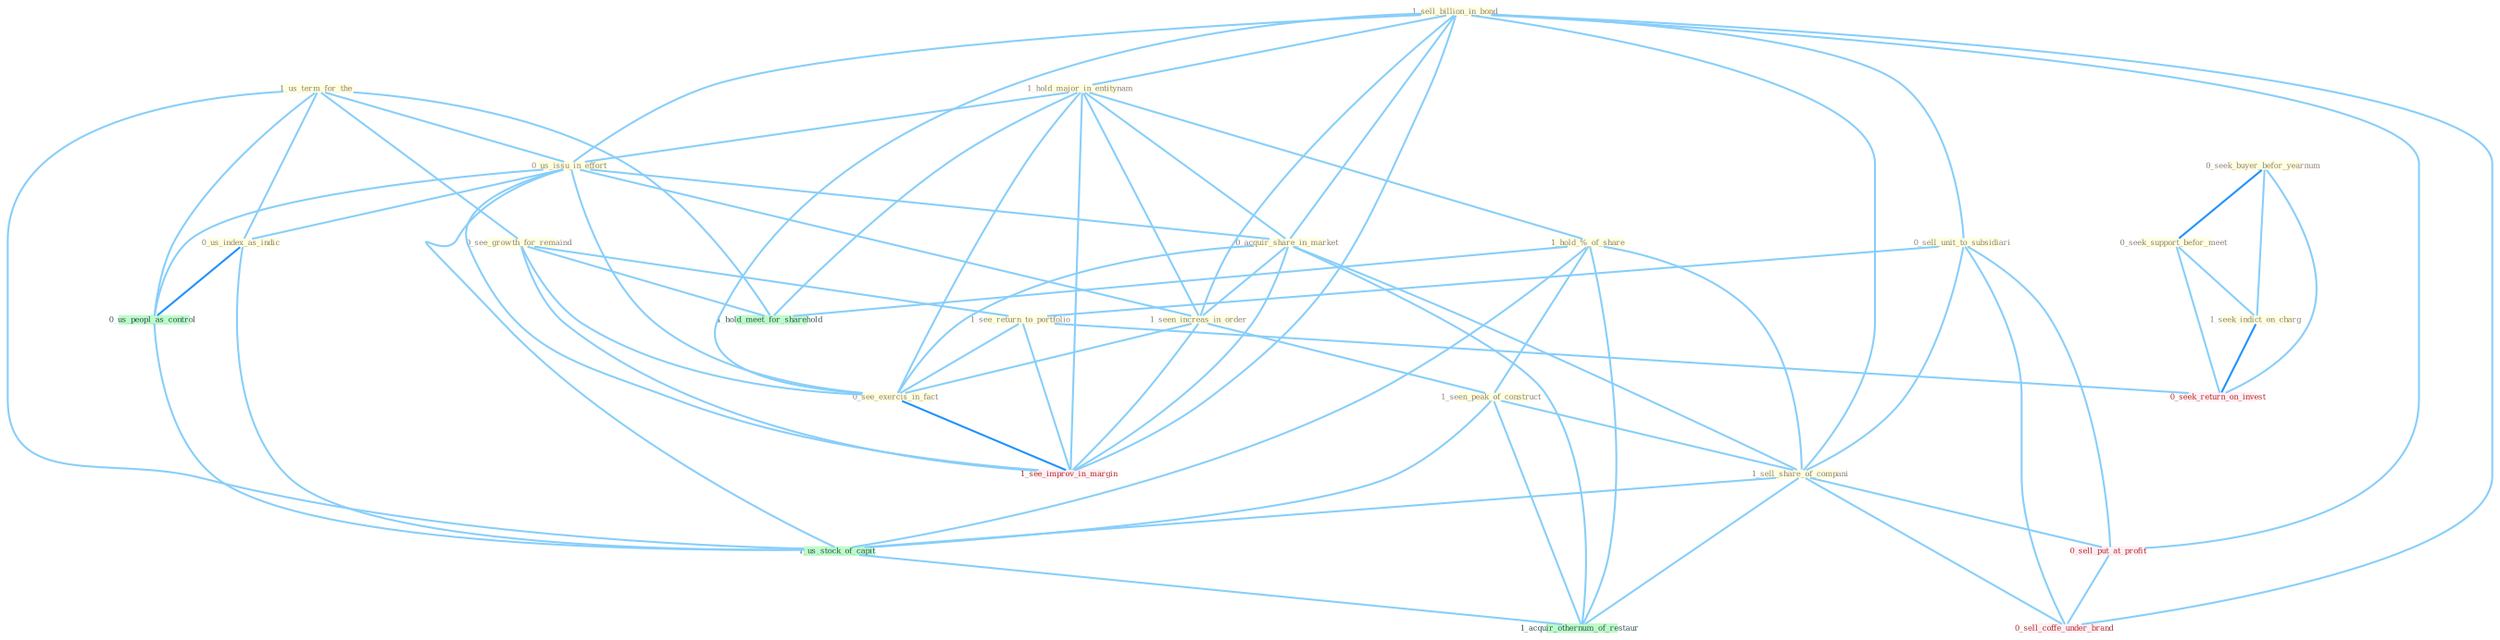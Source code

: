 Graph G{ 
    node
    [shape=polygon,style=filled,width=.5,height=.06,color="#BDFCC9",fixedsize=true,fontsize=4,
    fontcolor="#2f4f4f"];
    {node
    [color="#ffffe0", fontcolor="#8b7d6b"] "1_us_term_for_the " "1_sell_billion_in_bond " "1_hold_major_in_entitynam " "0_us_issu_in_effort " "1_hold_%_of_share " "0_sell_unit_to_subsidiari " "0_acquir_share_in_market " "0_see_growth_for_remaind " "0_seek_buyer_befor_yearnum " "1_seen_increas_in_order " "1_see_return_to_portfolio " "0_see_exercis_in_fact " "0_seek_support_befor_meet " "1_seek_indict_on_charg " "1_seen_peak_of_construct " "1_sell_share_of_compani " "0_us_index_as_indic "}
{node [color="#fff0f5", fontcolor="#b22222"] "0_sell_put_at_profit " "0_seek_return_on_invest " "1_see_improv_in_margin " "0_sell_coffe_under_brand "}
edge [color="#B0E2FF"];

	"1_us_term_for_the " -- "0_us_issu_in_effort " [w="1", color="#87cefa" ];
	"1_us_term_for_the " -- "0_see_growth_for_remaind " [w="1", color="#87cefa" ];
	"1_us_term_for_the " -- "0_us_index_as_indic " [w="1", color="#87cefa" ];
	"1_us_term_for_the " -- "0_us_peopl_as_control " [w="1", color="#87cefa" ];
	"1_us_term_for_the " -- "1_us_stock_of_capit " [w="1", color="#87cefa" ];
	"1_us_term_for_the " -- "1_hold_meet_for_sharehold " [w="1", color="#87cefa" ];
	"1_sell_billion_in_bond " -- "1_hold_major_in_entitynam " [w="1", color="#87cefa" ];
	"1_sell_billion_in_bond " -- "0_us_issu_in_effort " [w="1", color="#87cefa" ];
	"1_sell_billion_in_bond " -- "0_sell_unit_to_subsidiari " [w="1", color="#87cefa" ];
	"1_sell_billion_in_bond " -- "0_acquir_share_in_market " [w="1", color="#87cefa" ];
	"1_sell_billion_in_bond " -- "1_seen_increas_in_order " [w="1", color="#87cefa" ];
	"1_sell_billion_in_bond " -- "0_see_exercis_in_fact " [w="1", color="#87cefa" ];
	"1_sell_billion_in_bond " -- "1_sell_share_of_compani " [w="1", color="#87cefa" ];
	"1_sell_billion_in_bond " -- "0_sell_put_at_profit " [w="1", color="#87cefa" ];
	"1_sell_billion_in_bond " -- "1_see_improv_in_margin " [w="1", color="#87cefa" ];
	"1_sell_billion_in_bond " -- "0_sell_coffe_under_brand " [w="1", color="#87cefa" ];
	"1_hold_major_in_entitynam " -- "0_us_issu_in_effort " [w="1", color="#87cefa" ];
	"1_hold_major_in_entitynam " -- "1_hold_%_of_share " [w="1", color="#87cefa" ];
	"1_hold_major_in_entitynam " -- "0_acquir_share_in_market " [w="1", color="#87cefa" ];
	"1_hold_major_in_entitynam " -- "1_seen_increas_in_order " [w="1", color="#87cefa" ];
	"1_hold_major_in_entitynam " -- "0_see_exercis_in_fact " [w="1", color="#87cefa" ];
	"1_hold_major_in_entitynam " -- "1_see_improv_in_margin " [w="1", color="#87cefa" ];
	"1_hold_major_in_entitynam " -- "1_hold_meet_for_sharehold " [w="1", color="#87cefa" ];
	"0_us_issu_in_effort " -- "0_acquir_share_in_market " [w="1", color="#87cefa" ];
	"0_us_issu_in_effort " -- "1_seen_increas_in_order " [w="1", color="#87cefa" ];
	"0_us_issu_in_effort " -- "0_see_exercis_in_fact " [w="1", color="#87cefa" ];
	"0_us_issu_in_effort " -- "0_us_index_as_indic " [w="1", color="#87cefa" ];
	"0_us_issu_in_effort " -- "0_us_peopl_as_control " [w="1", color="#87cefa" ];
	"0_us_issu_in_effort " -- "1_us_stock_of_capit " [w="1", color="#87cefa" ];
	"0_us_issu_in_effort " -- "1_see_improv_in_margin " [w="1", color="#87cefa" ];
	"1_hold_%_of_share " -- "1_seen_peak_of_construct " [w="1", color="#87cefa" ];
	"1_hold_%_of_share " -- "1_sell_share_of_compani " [w="1", color="#87cefa" ];
	"1_hold_%_of_share " -- "1_us_stock_of_capit " [w="1", color="#87cefa" ];
	"1_hold_%_of_share " -- "1_hold_meet_for_sharehold " [w="1", color="#87cefa" ];
	"1_hold_%_of_share " -- "1_acquir_othernum_of_restaur " [w="1", color="#87cefa" ];
	"0_sell_unit_to_subsidiari " -- "1_see_return_to_portfolio " [w="1", color="#87cefa" ];
	"0_sell_unit_to_subsidiari " -- "1_sell_share_of_compani " [w="1", color="#87cefa" ];
	"0_sell_unit_to_subsidiari " -- "0_sell_put_at_profit " [w="1", color="#87cefa" ];
	"0_sell_unit_to_subsidiari " -- "0_sell_coffe_under_brand " [w="1", color="#87cefa" ];
	"0_acquir_share_in_market " -- "1_seen_increas_in_order " [w="1", color="#87cefa" ];
	"0_acquir_share_in_market " -- "0_see_exercis_in_fact " [w="1", color="#87cefa" ];
	"0_acquir_share_in_market " -- "1_sell_share_of_compani " [w="1", color="#87cefa" ];
	"0_acquir_share_in_market " -- "1_see_improv_in_margin " [w="1", color="#87cefa" ];
	"0_acquir_share_in_market " -- "1_acquir_othernum_of_restaur " [w="1", color="#87cefa" ];
	"0_see_growth_for_remaind " -- "1_see_return_to_portfolio " [w="1", color="#87cefa" ];
	"0_see_growth_for_remaind " -- "0_see_exercis_in_fact " [w="1", color="#87cefa" ];
	"0_see_growth_for_remaind " -- "1_see_improv_in_margin " [w="1", color="#87cefa" ];
	"0_see_growth_for_remaind " -- "1_hold_meet_for_sharehold " [w="1", color="#87cefa" ];
	"0_seek_buyer_befor_yearnum " -- "0_seek_support_befor_meet " [w="2", color="#1e90ff" , len=0.8];
	"0_seek_buyer_befor_yearnum " -- "1_seek_indict_on_charg " [w="1", color="#87cefa" ];
	"0_seek_buyer_befor_yearnum " -- "0_seek_return_on_invest " [w="1", color="#87cefa" ];
	"1_seen_increas_in_order " -- "0_see_exercis_in_fact " [w="1", color="#87cefa" ];
	"1_seen_increas_in_order " -- "1_seen_peak_of_construct " [w="1", color="#87cefa" ];
	"1_seen_increas_in_order " -- "1_see_improv_in_margin " [w="1", color="#87cefa" ];
	"1_see_return_to_portfolio " -- "0_see_exercis_in_fact " [w="1", color="#87cefa" ];
	"1_see_return_to_portfolio " -- "0_seek_return_on_invest " [w="1", color="#87cefa" ];
	"1_see_return_to_portfolio " -- "1_see_improv_in_margin " [w="1", color="#87cefa" ];
	"0_see_exercis_in_fact " -- "1_see_improv_in_margin " [w="2", color="#1e90ff" , len=0.8];
	"0_seek_support_befor_meet " -- "1_seek_indict_on_charg " [w="1", color="#87cefa" ];
	"0_seek_support_befor_meet " -- "0_seek_return_on_invest " [w="1", color="#87cefa" ];
	"1_seek_indict_on_charg " -- "0_seek_return_on_invest " [w="2", color="#1e90ff" , len=0.8];
	"1_seen_peak_of_construct " -- "1_sell_share_of_compani " [w="1", color="#87cefa" ];
	"1_seen_peak_of_construct " -- "1_us_stock_of_capit " [w="1", color="#87cefa" ];
	"1_seen_peak_of_construct " -- "1_acquir_othernum_of_restaur " [w="1", color="#87cefa" ];
	"1_sell_share_of_compani " -- "0_sell_put_at_profit " [w="1", color="#87cefa" ];
	"1_sell_share_of_compani " -- "1_us_stock_of_capit " [w="1", color="#87cefa" ];
	"1_sell_share_of_compani " -- "0_sell_coffe_under_brand " [w="1", color="#87cefa" ];
	"1_sell_share_of_compani " -- "1_acquir_othernum_of_restaur " [w="1", color="#87cefa" ];
	"0_us_index_as_indic " -- "0_us_peopl_as_control " [w="2", color="#1e90ff" , len=0.8];
	"0_us_index_as_indic " -- "1_us_stock_of_capit " [w="1", color="#87cefa" ];
	"0_us_peopl_as_control " -- "1_us_stock_of_capit " [w="1", color="#87cefa" ];
	"0_sell_put_at_profit " -- "0_sell_coffe_under_brand " [w="1", color="#87cefa" ];
	"1_us_stock_of_capit " -- "1_acquir_othernum_of_restaur " [w="1", color="#87cefa" ];
}
